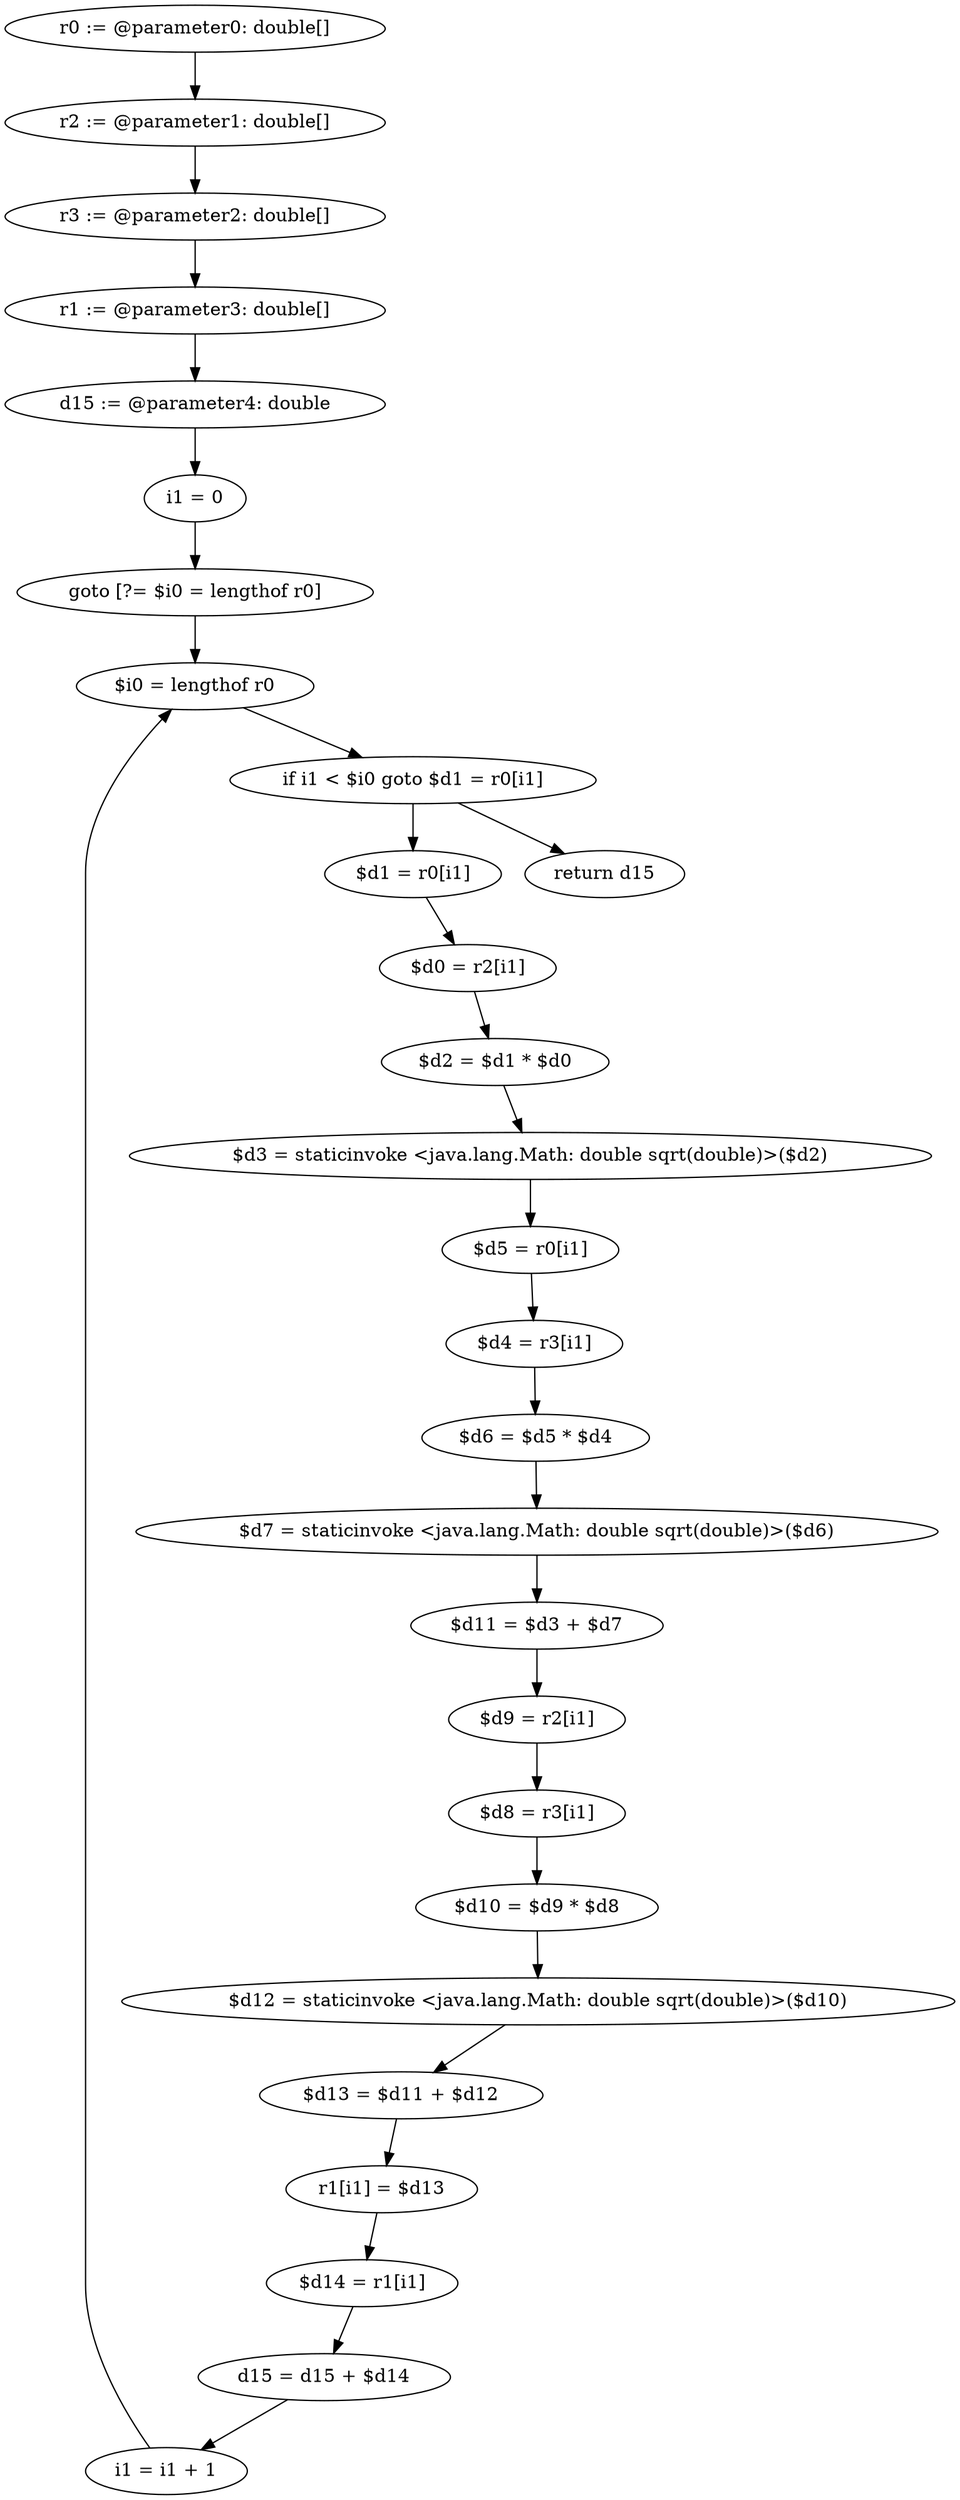 digraph "unitGraph" {
    "r0 := @parameter0: double[]"
    "r2 := @parameter1: double[]"
    "r3 := @parameter2: double[]"
    "r1 := @parameter3: double[]"
    "d15 := @parameter4: double"
    "i1 = 0"
    "goto [?= $i0 = lengthof r0]"
    "$d1 = r0[i1]"
    "$d0 = r2[i1]"
    "$d2 = $d1 * $d0"
    "$d3 = staticinvoke <java.lang.Math: double sqrt(double)>($d2)"
    "$d5 = r0[i1]"
    "$d4 = r3[i1]"
    "$d6 = $d5 * $d4"
    "$d7 = staticinvoke <java.lang.Math: double sqrt(double)>($d6)"
    "$d11 = $d3 + $d7"
    "$d9 = r2[i1]"
    "$d8 = r3[i1]"
    "$d10 = $d9 * $d8"
    "$d12 = staticinvoke <java.lang.Math: double sqrt(double)>($d10)"
    "$d13 = $d11 + $d12"
    "r1[i1] = $d13"
    "$d14 = r1[i1]"
    "d15 = d15 + $d14"
    "i1 = i1 + 1"
    "$i0 = lengthof r0"
    "if i1 < $i0 goto $d1 = r0[i1]"
    "return d15"
    "r0 := @parameter0: double[]"->"r2 := @parameter1: double[]";
    "r2 := @parameter1: double[]"->"r3 := @parameter2: double[]";
    "r3 := @parameter2: double[]"->"r1 := @parameter3: double[]";
    "r1 := @parameter3: double[]"->"d15 := @parameter4: double";
    "d15 := @parameter4: double"->"i1 = 0";
    "i1 = 0"->"goto [?= $i0 = lengthof r0]";
    "goto [?= $i0 = lengthof r0]"->"$i0 = lengthof r0";
    "$d1 = r0[i1]"->"$d0 = r2[i1]";
    "$d0 = r2[i1]"->"$d2 = $d1 * $d0";
    "$d2 = $d1 * $d0"->"$d3 = staticinvoke <java.lang.Math: double sqrt(double)>($d2)";
    "$d3 = staticinvoke <java.lang.Math: double sqrt(double)>($d2)"->"$d5 = r0[i1]";
    "$d5 = r0[i1]"->"$d4 = r3[i1]";
    "$d4 = r3[i1]"->"$d6 = $d5 * $d4";
    "$d6 = $d5 * $d4"->"$d7 = staticinvoke <java.lang.Math: double sqrt(double)>($d6)";
    "$d7 = staticinvoke <java.lang.Math: double sqrt(double)>($d6)"->"$d11 = $d3 + $d7";
    "$d11 = $d3 + $d7"->"$d9 = r2[i1]";
    "$d9 = r2[i1]"->"$d8 = r3[i1]";
    "$d8 = r3[i1]"->"$d10 = $d9 * $d8";
    "$d10 = $d9 * $d8"->"$d12 = staticinvoke <java.lang.Math: double sqrt(double)>($d10)";
    "$d12 = staticinvoke <java.lang.Math: double sqrt(double)>($d10)"->"$d13 = $d11 + $d12";
    "$d13 = $d11 + $d12"->"r1[i1] = $d13";
    "r1[i1] = $d13"->"$d14 = r1[i1]";
    "$d14 = r1[i1]"->"d15 = d15 + $d14";
    "d15 = d15 + $d14"->"i1 = i1 + 1";
    "i1 = i1 + 1"->"$i0 = lengthof r0";
    "$i0 = lengthof r0"->"if i1 < $i0 goto $d1 = r0[i1]";
    "if i1 < $i0 goto $d1 = r0[i1]"->"return d15";
    "if i1 < $i0 goto $d1 = r0[i1]"->"$d1 = r0[i1]";
}
